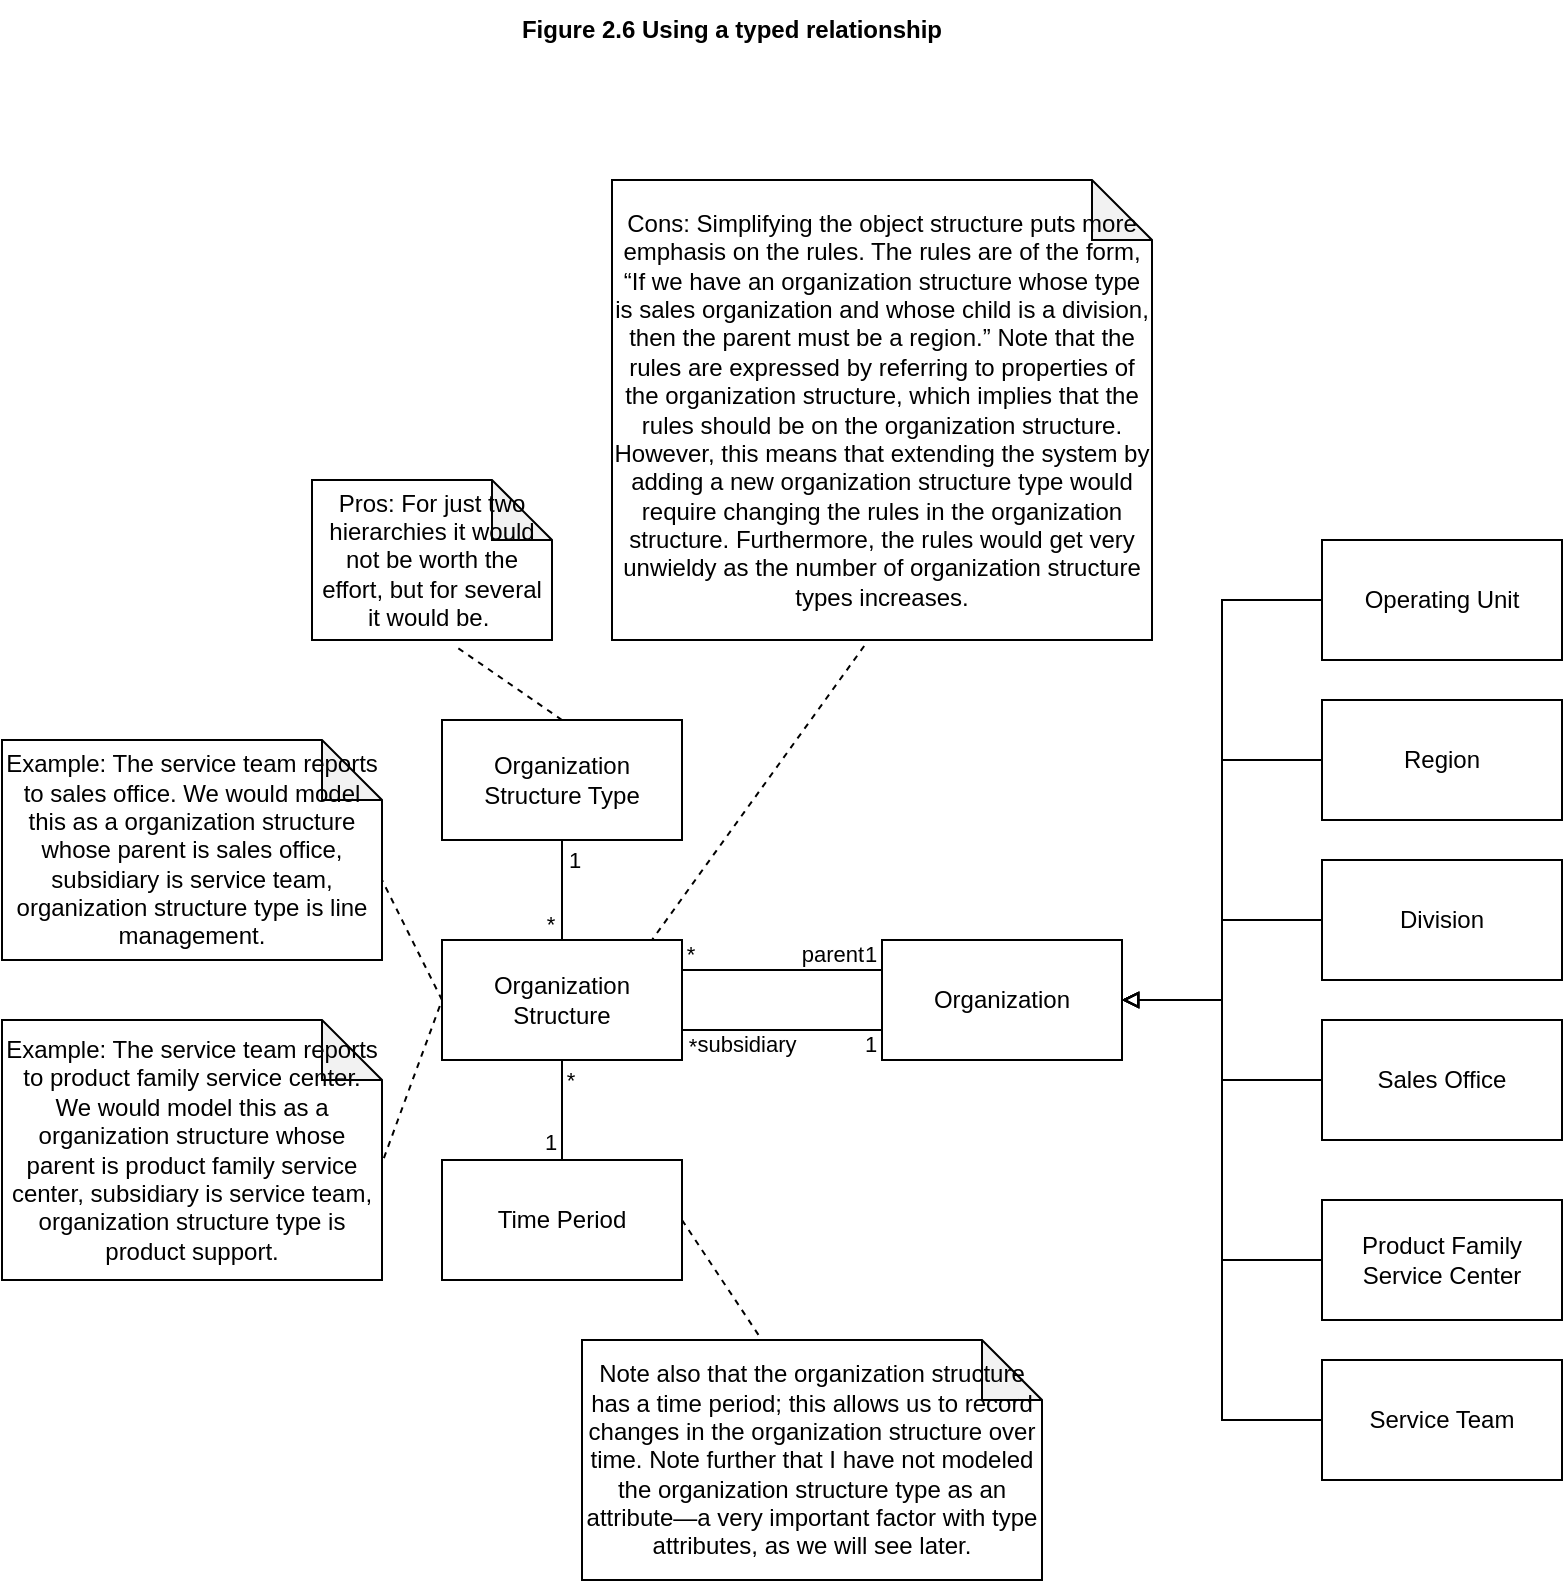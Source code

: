 <mxfile version="20.3.0" type="device"><diagram id="9qcoIvDkOtP1Ot1AUUI5" name="Page-1"><mxGraphModel dx="837" dy="592" grid="1" gridSize="10" guides="1" tooltips="1" connect="1" arrows="1" fold="1" page="1" pageScale="1" pageWidth="850" pageHeight="1100" math="0" shadow="0"><root><mxCell id="0"/><mxCell id="1" parent="0"/><mxCell id="v0To5dQC1nnuXEylRbWz-1" value="Organization" style="rounded=0;whiteSpace=wrap;html=1;" parent="1" vertex="1"><mxGeometry x="475" y="520" width="120" height="60" as="geometry"/></mxCell><mxCell id="v0To5dQC1nnuXEylRbWz-7" value="" style="edgeStyle=elbowEdgeStyle;elbow=horizontal;endArrow=block;html=1;rounded=0;endFill=0;exitX=0;exitY=0.5;exitDx=0;exitDy=0;" parent="1" source="v0To5dQC1nnuXEylRbWz-9" target="v0To5dQC1nnuXEylRbWz-1" edge="1"><mxGeometry width="50" height="50" relative="1" as="geometry"><mxPoint x="825" y="590" as="sourcePoint"/><mxPoint x="585" y="550" as="targetPoint"/></mxGeometry></mxCell><mxCell id="v0To5dQC1nnuXEylRbWz-8" value="Region" style="rounded=0;whiteSpace=wrap;html=1;" parent="1" vertex="1"><mxGeometry x="695" y="400" width="120" height="60" as="geometry"/></mxCell><mxCell id="v0To5dQC1nnuXEylRbWz-9" value="Operating Unit" style="rounded=0;whiteSpace=wrap;html=1;" parent="1" vertex="1"><mxGeometry x="695" y="320" width="120" height="60" as="geometry"/></mxCell><mxCell id="v0To5dQC1nnuXEylRbWz-10" value="Division" style="rounded=0;whiteSpace=wrap;html=1;" parent="1" vertex="1"><mxGeometry x="695" y="480" width="120" height="60" as="geometry"/></mxCell><mxCell id="v0To5dQC1nnuXEylRbWz-11" value="Sales Office" style="rounded=0;whiteSpace=wrap;html=1;" parent="1" vertex="1"><mxGeometry x="695" y="560" width="120" height="60" as="geometry"/></mxCell><mxCell id="v0To5dQC1nnuXEylRbWz-12" value="" style="edgeStyle=elbowEdgeStyle;elbow=horizontal;endArrow=block;html=1;rounded=0;endFill=0;exitX=0;exitY=0.5;exitDx=0;exitDy=0;" parent="1" source="v0To5dQC1nnuXEylRbWz-8" target="v0To5dQC1nnuXEylRbWz-1" edge="1"><mxGeometry width="50" height="50" relative="1" as="geometry"><mxPoint x="695" y="520" as="sourcePoint"/><mxPoint x="585" y="550" as="targetPoint"/><Array as="points"/></mxGeometry></mxCell><mxCell id="v0To5dQC1nnuXEylRbWz-13" value="" style="edgeStyle=elbowEdgeStyle;elbow=horizontal;endArrow=block;html=1;rounded=0;exitX=0;exitY=0.5;exitDx=0;exitDy=0;endFill=0;entryX=1;entryY=0.5;entryDx=0;entryDy=0;" parent="1" source="v0To5dQC1nnuXEylRbWz-10" target="v0To5dQC1nnuXEylRbWz-1" edge="1"><mxGeometry width="50" height="50" relative="1" as="geometry"><mxPoint x="865" y="680" as="sourcePoint"/><mxPoint x="585" y="550" as="targetPoint"/></mxGeometry></mxCell><mxCell id="v0To5dQC1nnuXEylRbWz-14" value="" style="edgeStyle=elbowEdgeStyle;elbow=horizontal;endArrow=block;html=1;rounded=0;endFill=0;" parent="1" source="v0To5dQC1nnuXEylRbWz-11" target="v0To5dQC1nnuXEylRbWz-1" edge="1"><mxGeometry width="50" height="50" relative="1" as="geometry"><mxPoint x="885" y="600" as="sourcePoint"/><mxPoint x="585" y="550" as="targetPoint"/></mxGeometry></mxCell><mxCell id="fa2rseI8tUjauM1b9hwE-1" value="Organization Structure" style="rounded=0;whiteSpace=wrap;html=1;" parent="1" vertex="1"><mxGeometry x="255" y="520" width="120" height="60" as="geometry"/></mxCell><mxCell id="fa2rseI8tUjauM1b9hwE-2" value="" style="endArrow=none;html=1;rounded=0;exitX=1;exitY=0.25;exitDx=0;exitDy=0;entryX=0;entryY=0.25;entryDx=0;entryDy=0;" parent="1" source="fa2rseI8tUjauM1b9hwE-1" target="v0To5dQC1nnuXEylRbWz-1" edge="1"><mxGeometry width="50" height="50" relative="1" as="geometry"><mxPoint x="425" y="660" as="sourcePoint"/><mxPoint x="475" y="610" as="targetPoint"/></mxGeometry></mxCell><mxCell id="fa2rseI8tUjauM1b9hwE-4" value="*" style="edgeLabel;html=1;align=center;verticalAlign=middle;resizable=0;points=[];" parent="fa2rseI8tUjauM1b9hwE-2" vertex="1" connectable="0"><mxGeometry x="-0.837" y="1" relative="1" as="geometry"><mxPoint x="-4" y="-7" as="offset"/></mxGeometry></mxCell><mxCell id="fa2rseI8tUjauM1b9hwE-5" value="1" style="edgeLabel;html=1;align=center;verticalAlign=middle;resizable=0;points=[];" parent="fa2rseI8tUjauM1b9hwE-2" vertex="1" connectable="0"><mxGeometry x="0.644" y="-1" relative="1" as="geometry"><mxPoint x="12" y="-9" as="offset"/></mxGeometry></mxCell><mxCell id="fa2rseI8tUjauM1b9hwE-6" value="parent" style="edgeLabel;html=1;align=center;verticalAlign=middle;resizable=0;points=[];" parent="fa2rseI8tUjauM1b9hwE-2" vertex="1" connectable="0"><mxGeometry x="-0.148" relative="1" as="geometry"><mxPoint x="32" y="-8" as="offset"/></mxGeometry></mxCell><mxCell id="fa2rseI8tUjauM1b9hwE-3" value="" style="endArrow=none;html=1;rounded=0;exitX=1;exitY=0.75;exitDx=0;exitDy=0;entryX=0;entryY=0.75;entryDx=0;entryDy=0;" parent="1" source="fa2rseI8tUjauM1b9hwE-1" target="v0To5dQC1nnuXEylRbWz-1" edge="1"><mxGeometry width="50" height="50" relative="1" as="geometry"><mxPoint x="395.0" y="545" as="sourcePoint"/><mxPoint x="455" y="560" as="targetPoint"/></mxGeometry></mxCell><mxCell id="fa2rseI8tUjauM1b9hwE-7" value="*" style="edgeLabel;html=1;align=center;verticalAlign=middle;resizable=0;points=[];" parent="fa2rseI8tUjauM1b9hwE-3" vertex="1" connectable="0"><mxGeometry x="-0.794" y="1" relative="1" as="geometry"><mxPoint x="-6" y="9" as="offset"/></mxGeometry></mxCell><mxCell id="fa2rseI8tUjauM1b9hwE-8" value="1" style="edgeLabel;html=1;align=center;verticalAlign=middle;resizable=0;points=[];" parent="fa2rseI8tUjauM1b9hwE-3" vertex="1" connectable="0"><mxGeometry x="0.738" relative="1" as="geometry"><mxPoint x="7" y="7" as="offset"/></mxGeometry></mxCell><mxCell id="fa2rseI8tUjauM1b9hwE-9" value="subsidiary" style="edgeLabel;html=1;align=center;verticalAlign=middle;resizable=0;points=[];" parent="fa2rseI8tUjauM1b9hwE-3" vertex="1" connectable="0"><mxGeometry x="-0.047" relative="1" as="geometry"><mxPoint x="-16" y="7" as="offset"/></mxGeometry></mxCell><mxCell id="fa2rseI8tUjauM1b9hwE-10" value="Organization Structure Type" style="rounded=0;whiteSpace=wrap;html=1;" parent="1" vertex="1"><mxGeometry x="255" y="410" width="120" height="60" as="geometry"/></mxCell><mxCell id="fa2rseI8tUjauM1b9hwE-11" value="Time Period" style="rounded=0;whiteSpace=wrap;html=1;" parent="1" vertex="1"><mxGeometry x="255" y="630" width="120" height="60" as="geometry"/></mxCell><mxCell id="fa2rseI8tUjauM1b9hwE-14" value="" style="endArrow=none;html=1;rounded=0;entryX=0.5;entryY=1;entryDx=0;entryDy=0;exitX=0.5;exitY=0;exitDx=0;exitDy=0;" parent="1" source="fa2rseI8tUjauM1b9hwE-1" target="fa2rseI8tUjauM1b9hwE-10" edge="1"><mxGeometry width="50" height="50" relative="1" as="geometry"><mxPoint x="455" y="570" as="sourcePoint"/><mxPoint x="505" y="520" as="targetPoint"/></mxGeometry></mxCell><mxCell id="fa2rseI8tUjauM1b9hwE-16" value="1" style="edgeLabel;html=1;align=center;verticalAlign=middle;resizable=0;points=[];" parent="fa2rseI8tUjauM1b9hwE-14" vertex="1" connectable="0"><mxGeometry x="0.524" y="-2" relative="1" as="geometry"><mxPoint x="4" y="-2" as="offset"/></mxGeometry></mxCell><mxCell id="fa2rseI8tUjauM1b9hwE-17" value="*" style="edgeLabel;html=1;align=center;verticalAlign=middle;resizable=0;points=[];" parent="fa2rseI8tUjauM1b9hwE-14" vertex="1" connectable="0"><mxGeometry x="-0.608" y="1" relative="1" as="geometry"><mxPoint x="-5" y="2" as="offset"/></mxGeometry></mxCell><mxCell id="fa2rseI8tUjauM1b9hwE-15" value="" style="endArrow=none;html=1;rounded=0;entryX=0.5;entryY=1;entryDx=0;entryDy=0;exitX=0.5;exitY=0;exitDx=0;exitDy=0;" parent="1" source="fa2rseI8tUjauM1b9hwE-11" target="fa2rseI8tUjauM1b9hwE-1" edge="1"><mxGeometry width="50" height="50" relative="1" as="geometry"><mxPoint x="325" y="530" as="sourcePoint"/><mxPoint x="325" y="490" as="targetPoint"/></mxGeometry></mxCell><mxCell id="fa2rseI8tUjauM1b9hwE-18" value="*" style="edgeLabel;html=1;align=center;verticalAlign=middle;resizable=0;points=[];" parent="fa2rseI8tUjauM1b9hwE-15" vertex="1" connectable="0"><mxGeometry x="0.454" relative="1" as="geometry"><mxPoint x="4" y="-4" as="offset"/></mxGeometry></mxCell><mxCell id="fa2rseI8tUjauM1b9hwE-19" value="1" style="edgeLabel;html=1;align=center;verticalAlign=middle;resizable=0;points=[];" parent="fa2rseI8tUjauM1b9hwE-15" vertex="1" connectable="0"><mxGeometry x="-0.618" y="1" relative="1" as="geometry"><mxPoint x="-5" as="offset"/></mxGeometry></mxCell><mxCell id="fa2rseI8tUjauM1b9hwE-20" value="Service Team" style="rounded=0;whiteSpace=wrap;html=1;" parent="1" vertex="1"><mxGeometry x="695" y="730" width="120" height="60" as="geometry"/></mxCell><mxCell id="fa2rseI8tUjauM1b9hwE-21" value="" style="edgeStyle=elbowEdgeStyle;elbow=horizontal;endArrow=block;html=1;rounded=0;endFill=0;exitX=0;exitY=0.5;exitDx=0;exitDy=0;entryX=1;entryY=0.5;entryDx=0;entryDy=0;" parent="1" source="fa2rseI8tUjauM1b9hwE-20" target="v0To5dQC1nnuXEylRbWz-1" edge="1"><mxGeometry width="50" height="50" relative="1" as="geometry"><mxPoint x="705" y="670" as="sourcePoint"/><mxPoint x="605" y="560" as="targetPoint"/></mxGeometry></mxCell><mxCell id="fa2rseI8tUjauM1b9hwE-22" value="Product Family Service Center" style="rounded=0;whiteSpace=wrap;html=1;" parent="1" vertex="1"><mxGeometry x="695" y="650" width="120" height="60" as="geometry"/></mxCell><mxCell id="fa2rseI8tUjauM1b9hwE-23" value="" style="edgeStyle=elbowEdgeStyle;elbow=horizontal;endArrow=block;html=1;rounded=0;endFill=0;exitX=0;exitY=0.5;exitDx=0;exitDy=0;" parent="1" source="fa2rseI8tUjauM1b9hwE-22" edge="1"><mxGeometry width="50" height="50" relative="1" as="geometry"><mxPoint x="705" y="810" as="sourcePoint"/><mxPoint x="595" y="550" as="targetPoint"/></mxGeometry></mxCell><mxCell id="fa2rseI8tUjauM1b9hwE-24" value="Example: The service team reports to sales office. We would model this as a organization structure whose parent is sales office, subsidiary is service team, organization structure type is line management." style="shape=note;whiteSpace=wrap;html=1;backgroundOutline=1;darkOpacity=0.05;" parent="1" vertex="1"><mxGeometry x="35" y="420" width="190" height="110" as="geometry"/></mxCell><mxCell id="fa2rseI8tUjauM1b9hwE-25" value="Example: The service team reports to product family service center. We would model this as a organization structure whose parent is product family service center, subsidiary is service team, organization structure type is product support." style="shape=note;whiteSpace=wrap;html=1;backgroundOutline=1;darkOpacity=0.05;" parent="1" vertex="1"><mxGeometry x="35" y="560" width="190" height="130" as="geometry"/></mxCell><mxCell id="gj56z7XVNR4_MdphVoet-1" value="Figure 2.6 Using a typed relationship" style="text;html=1;strokeColor=none;fillColor=none;align=center;verticalAlign=middle;whiteSpace=wrap;rounded=0;fontStyle=1" parent="1" vertex="1"><mxGeometry x="280" y="50" width="240" height="30" as="geometry"/></mxCell><mxCell id="gj56z7XVNR4_MdphVoet-2" value="Pros:&amp;nbsp;For just two hierarchies it would not be worth the effort, but for several it would be.&amp;nbsp;" style="shape=note;whiteSpace=wrap;html=1;backgroundOutline=1;darkOpacity=0.05;" parent="1" vertex="1"><mxGeometry x="190" y="290" width="120" height="80" as="geometry"/></mxCell><mxCell id="gj56z7XVNR4_MdphVoet-4" value="Note also that the organization structure has a time period; this allows us to record changes in the organization structure over time. Note further that I have not modeled the organization structure type as an attribute—a very important factor with type attributes, as we will see later." style="shape=note;whiteSpace=wrap;html=1;backgroundOutline=1;darkOpacity=0.05;" parent="1" vertex="1"><mxGeometry x="325" y="720" width="230" height="120" as="geometry"/></mxCell><mxCell id="gj56z7XVNR4_MdphVoet-5" value="" style="endArrow=none;dashed=1;html=1;rounded=0;entryX=0;entryY=0;entryDx=190;entryDy=70;entryPerimeter=0;exitX=0;exitY=0.5;exitDx=0;exitDy=0;" parent="1" source="fa2rseI8tUjauM1b9hwE-1" target="fa2rseI8tUjauM1b9hwE-24" edge="1"><mxGeometry width="50" height="50" relative="1" as="geometry"><mxPoint x="415" y="650" as="sourcePoint"/><mxPoint x="465" y="600" as="targetPoint"/></mxGeometry></mxCell><mxCell id="gj56z7XVNR4_MdphVoet-6" value="" style="endArrow=none;dashed=1;html=1;rounded=0;exitX=1.005;exitY=0.531;exitDx=0;exitDy=0;exitPerimeter=0;" parent="1" source="fa2rseI8tUjauM1b9hwE-25" edge="1"><mxGeometry width="50" height="50" relative="1" as="geometry"><mxPoint x="265" y="560" as="sourcePoint"/><mxPoint x="255" y="550" as="targetPoint"/></mxGeometry></mxCell><mxCell id="gj56z7XVNR4_MdphVoet-7" value="" style="endArrow=none;dashed=1;html=1;rounded=0;exitX=0.5;exitY=0;exitDx=0;exitDy=0;entryX=0.608;entryY=1.05;entryDx=0;entryDy=0;entryPerimeter=0;" parent="1" source="fa2rseI8tUjauM1b9hwE-10" target="gj56z7XVNR4_MdphVoet-2" edge="1"><mxGeometry width="50" height="50" relative="1" as="geometry"><mxPoint x="265" y="560" as="sourcePoint"/><mxPoint x="230" y="370" as="targetPoint"/></mxGeometry></mxCell><mxCell id="gj56z7XVNR4_MdphVoet-8" value="" style="endArrow=none;dashed=1;html=1;rounded=0;entryX=0.391;entryY=0;entryDx=0;entryDy=0;entryPerimeter=0;exitX=1;exitY=0.5;exitDx=0;exitDy=0;" parent="1" source="fa2rseI8tUjauM1b9hwE-11" target="gj56z7XVNR4_MdphVoet-4" edge="1"><mxGeometry width="50" height="50" relative="1" as="geometry"><mxPoint x="387.04" y="442.98" as="sourcePoint"/><mxPoint x="435" y="400" as="targetPoint"/></mxGeometry></mxCell><mxCell id="gj56z7XVNR4_MdphVoet-9" value="Cons:&amp;nbsp;Simplifying the object structure puts more emphasis on the rules. The rules are of the form, “If we have an organization structure whose type is sales organization and whose child is a division, then the parent must be a region.” Note that the rules are expressed by referring to properties of the organization structure, which implies that the rules should be on the organization structure. However, this means that extending the system by adding a new organization structure type would require changing the rules in the organization structure. Furthermore, the rules would get very unwieldy as the number of organization structure types increases." style="shape=note;whiteSpace=wrap;html=1;backgroundOutline=1;darkOpacity=0.05;" parent="1" vertex="1"><mxGeometry x="340" y="140" width="270" height="230" as="geometry"/></mxCell><mxCell id="gj56z7XVNR4_MdphVoet-10" value="" style="endArrow=none;dashed=1;html=1;rounded=0;exitX=0.467;exitY=1.013;exitDx=0;exitDy=0;entryX=0.875;entryY=0;entryDx=0;entryDy=0;entryPerimeter=0;exitPerimeter=0;" parent="1" source="gj56z7XVNR4_MdphVoet-9" target="fa2rseI8tUjauM1b9hwE-1" edge="1"><mxGeometry width="50" height="50" relative="1" as="geometry"><mxPoint x="325" y="420" as="sourcePoint"/><mxPoint x="272.96" y="384" as="targetPoint"/></mxGeometry></mxCell></root></mxGraphModel></diagram></mxfile>